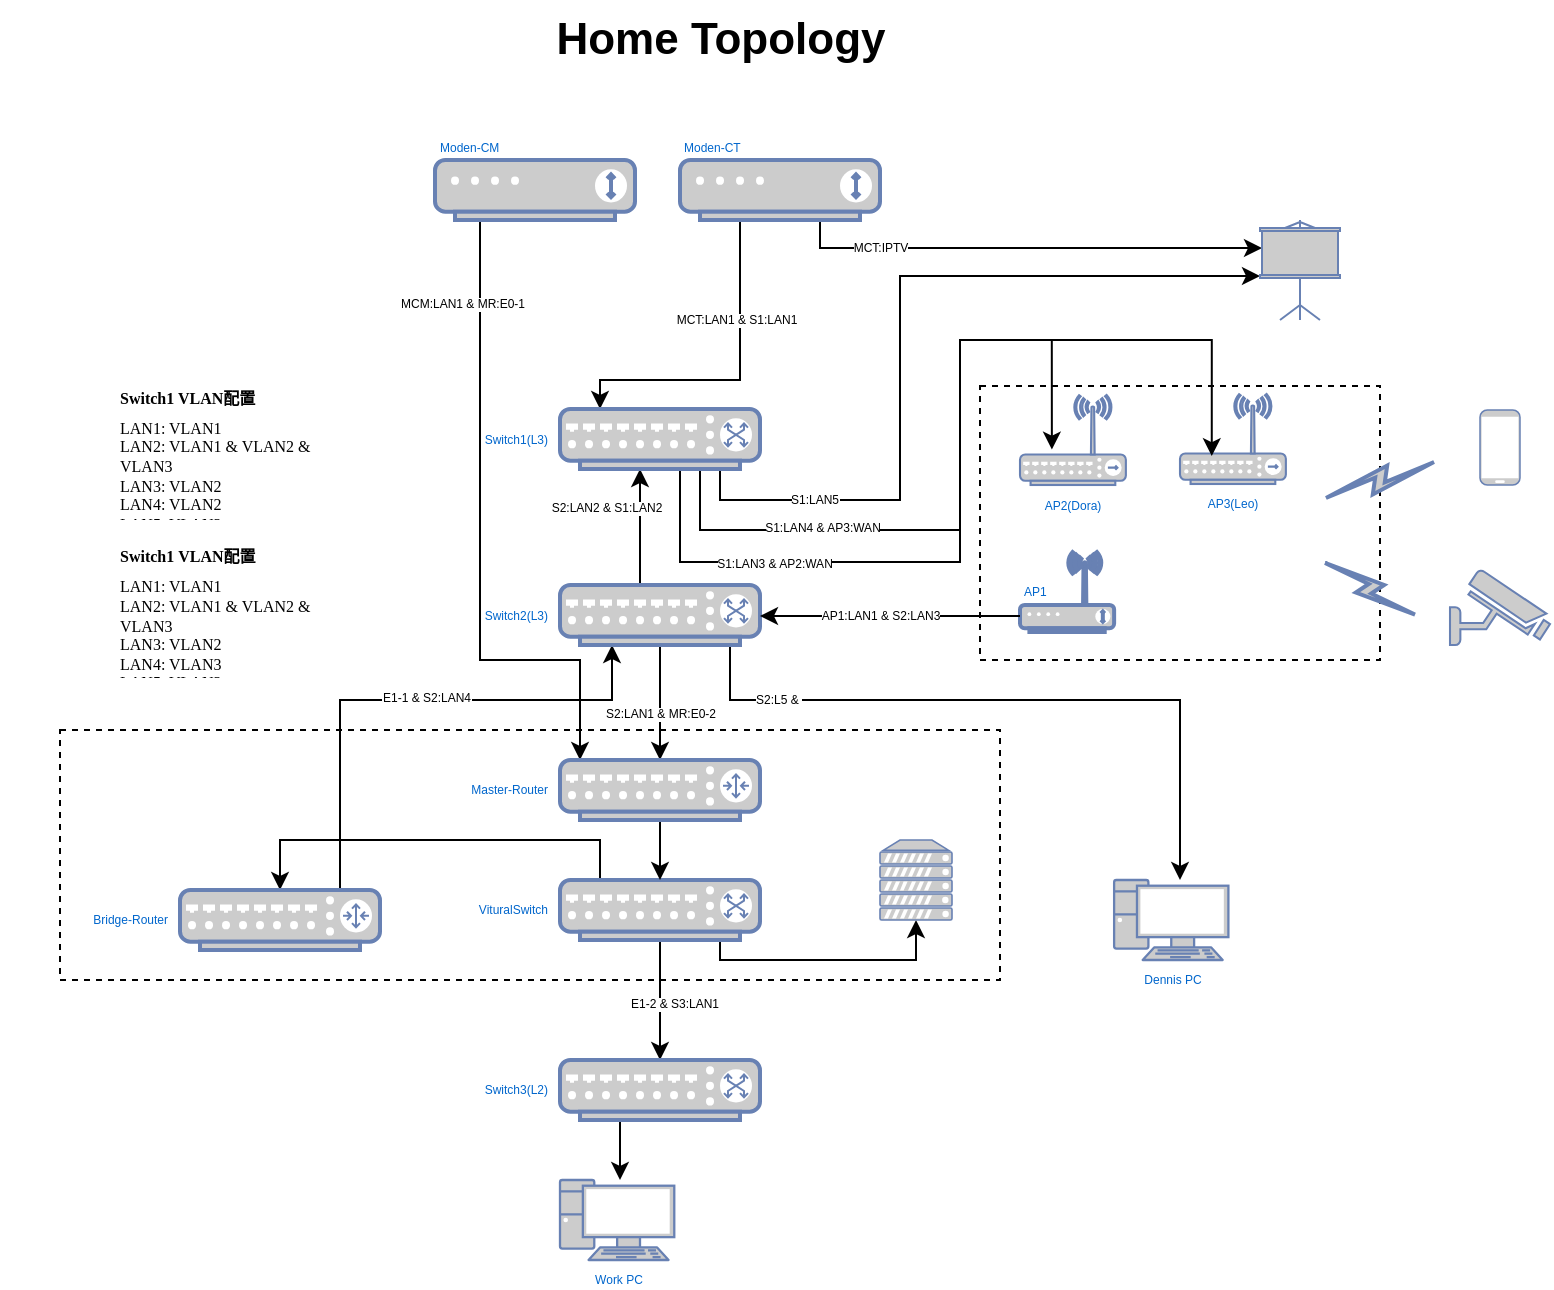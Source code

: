 <mxfile version="23.1.1" type="github">
  <diagram name="Page-1" id="197159a0-c6a4-9194-75a8-e4174976684c">
    <mxGraphModel dx="1195" dy="622" grid="1" gridSize="10" guides="1" tooltips="1" connect="1" arrows="1" fold="1" page="1" pageScale="1.5" pageWidth="1169" pageHeight="826" background="none" math="0" shadow="0">
      <root>
        <mxCell id="0" style=";html=1;" />
        <mxCell id="1" style=";html=1;" parent="0" />
        <mxCell id="6DIdfMdobOz-k1TR6Dgg-60" value="&lt;h1 style=&quot;font-size: 8px;&quot;&gt;&lt;span style=&quot;background-color: initial; font-size: 8px;&quot;&gt;Switch1&amp;nbsp;&lt;/span&gt;VLAN配置&lt;/h1&gt;&lt;div style=&quot;font-size: 8px;&quot;&gt;LAN1: VLAN1&lt;/div&gt;&lt;div style=&quot;font-size: 8px;&quot;&gt;LAN2: VLAN1 &amp;amp; VLAN2 &amp;amp; VLAN3&lt;/div&gt;&lt;div style=&quot;font-size: 8px;&quot;&gt;&lt;span style=&quot;background-color: initial; font-size: 8px;&quot;&gt;LAN3: VLAN2&lt;/span&gt;&lt;/div&gt;&lt;div style=&quot;font-size: 8px;&quot;&gt;LAN4: VLAN3&lt;/div&gt;&lt;div style=&quot;font-size: 8px;&quot;&gt;LAN5: VLAN3&lt;/div&gt;" style="text;html=1;strokeColor=none;fillColor=none;spacing=0;spacingTop=0;whiteSpace=wrap;overflow=hidden;rounded=0;fontSize=8;verticalAlign=bottom;fontStyle=0;fontFamily=Garamond;movable=1;resizable=1;rotatable=1;deletable=1;editable=1;locked=0;connectable=1;" vertex="1" parent="1">
          <mxGeometry x="330" y="308.75" width="118" height="70" as="geometry" />
        </mxCell>
        <mxCell id="6DIdfMdobOz-k1TR6Dgg-57" value="&lt;h1 style=&quot;font-size: 8px;&quot;&gt;&lt;span style=&quot;background-color: initial; font-size: 8px;&quot;&gt;Switch1 VLAN配置&lt;/span&gt;&lt;/h1&gt;&lt;div style=&quot;font-size: 8px;&quot;&gt;LAN1: VLAN1&lt;/div&gt;&lt;div style=&quot;font-size: 8px;&quot;&gt;LAN2: VLAN1 &amp;amp; VLAN2 &amp;amp; VLAN3&lt;br style=&quot;font-size: 8px;&quot;&gt;&lt;/div&gt;&lt;div style=&quot;font-size: 8px;&quot;&gt;LAN3: VLAN2&lt;/div&gt;&lt;div style=&quot;font-size: 8px;&quot;&gt;LAN4: VLAN2&lt;/div&gt;&lt;div style=&quot;font-size: 8px;&quot;&gt;LAN5: VLAN3&lt;br style=&quot;font-size: 8px;&quot;&gt;&lt;/div&gt;" style="text;html=1;strokeColor=none;fillColor=none;spacing=0;spacingTop=0;whiteSpace=wrap;overflow=hidden;rounded=0;fontSize=8;verticalAlign=middle;fontStyle=0;fontFamily=Garamond;movable=1;resizable=1;rotatable=1;deletable=1;editable=1;locked=0;connectable=1;" vertex="1" parent="1">
          <mxGeometry x="330" y="228.75" width="118" height="70" as="geometry" />
        </mxCell>
        <mxCell id="6DIdfMdobOz-k1TR6Dgg-89" value="" style="rounded=0;whiteSpace=wrap;html=1;textOpacity=0;dashed=1;movable=1;resizable=1;rotatable=1;deletable=1;editable=1;locked=0;connectable=1;fillColor=none;fontSize=6;" vertex="1" parent="1">
          <mxGeometry x="300" y="405" width="470" height="125" as="geometry" />
        </mxCell>
        <mxCell id="6DIdfMdobOz-k1TR6Dgg-81" value="" style="rounded=0;whiteSpace=wrap;html=1;textOpacity=0;dashed=1;movable=1;resizable=1;rotatable=1;deletable=1;editable=1;locked=0;connectable=1;fillColor=none;fontSize=6;" vertex="1" parent="1">
          <mxGeometry x="760" y="233" width="200" height="137" as="geometry" />
        </mxCell>
        <mxCell id="1257a543d1cacc4b-52" value="&lt;font style=&quot;font-size: 22px;&quot;&gt;Home Topology&lt;/font&gt;" style="text;strokeColor=none;fillColor=none;html=1;fontSize=6;fontStyle=1;verticalAlign=middle;align=center;" parent="1" vertex="1">
          <mxGeometry x="270" y="40" width="720" height="40" as="geometry" />
        </mxCell>
        <mxCell id="6DIdfMdobOz-k1TR6Dgg-40" value="" style="edgeStyle=orthogonalEdgeStyle;rounded=0;orthogonalLoop=1;jettySize=auto;html=1;fontSize=6;" edge="1" parent="1">
          <mxGeometry relative="1" as="geometry">
            <mxPoint x="661" y="144" as="sourcePoint" />
            <mxPoint x="901" y="164" as="targetPoint" />
            <Array as="points">
              <mxPoint x="680" y="144" />
              <mxPoint x="680" y="164" />
            </Array>
          </mxGeometry>
        </mxCell>
        <mxCell id="6DIdfMdobOz-k1TR6Dgg-41" value="MCT:IPTV" style="edgeLabel;html=1;align=center;verticalAlign=middle;resizable=0;points=[];fontSize=6;" vertex="1" connectable="0" parent="6DIdfMdobOz-k1TR6Dgg-40">
          <mxGeometry x="-0.147" y="-1" relative="1" as="geometry">
            <mxPoint x="-42" y="-1" as="offset" />
          </mxGeometry>
        </mxCell>
        <mxCell id="6DIdfMdobOz-k1TR6Dgg-48" style="edgeStyle=orthogonalEdgeStyle;rounded=0;orthogonalLoop=1;jettySize=auto;html=1;fontSize=6;" edge="1" parent="1" source="6DIdfMdobOz-k1TR6Dgg-1" target="6DIdfMdobOz-k1TR6Dgg-22">
          <mxGeometry relative="1" as="geometry">
            <Array as="points">
              <mxPoint x="640" y="230" />
              <mxPoint x="570" y="230" />
            </Array>
          </mxGeometry>
        </mxCell>
        <mxCell id="6DIdfMdobOz-k1TR6Dgg-49" value="MCT:LAN1 &amp;amp; S1:LAN1" style="edgeLabel;html=1;align=center;verticalAlign=middle;resizable=0;points=[];fontSize=6;" vertex="1" connectable="0" parent="6DIdfMdobOz-k1TR6Dgg-48">
          <mxGeometry x="0.397" y="1" relative="1" as="geometry">
            <mxPoint x="33" y="-31" as="offset" />
          </mxGeometry>
        </mxCell>
        <mxCell id="6DIdfMdobOz-k1TR6Dgg-1" value="Moden-CT" style="fontColor=#0066CC;verticalAlign=bottom;verticalLabelPosition=top;labelPosition=center;align=left;html=1;outlineConnect=0;fillColor=#CCCCCC;strokeColor=#6881B3;gradientColor=none;gradientDirection=north;strokeWidth=2;shape=mxgraph.networks.modem;fontSize=6;" vertex="1" parent="1">
          <mxGeometry x="610" y="120" width="100" height="30" as="geometry" />
        </mxCell>
        <mxCell id="6DIdfMdobOz-k1TR6Dgg-2" value="Work PC" style="fontColor=#0066CC;verticalAlign=top;verticalLabelPosition=bottom;labelPosition=center;align=center;html=1;outlineConnect=0;fillColor=#CCCCCC;strokeColor=#6881B3;gradientColor=none;gradientDirection=north;strokeWidth=2;shape=mxgraph.networks.pc;fontSize=6;" vertex="1" parent="1">
          <mxGeometry x="550" y="630" width="57.14" height="40" as="geometry" />
        </mxCell>
        <mxCell id="6DIdfMdobOz-k1TR6Dgg-10" value="" style="edgeStyle=orthogonalEdgeStyle;rounded=0;orthogonalLoop=1;jettySize=auto;html=1;fontSize=6;" edge="1" parent="1" source="6DIdfMdobOz-k1TR6Dgg-11" target="6DIdfMdobOz-k1TR6Dgg-6">
          <mxGeometry relative="1" as="geometry">
            <mxPoint x="870" y="620" as="sourcePoint" />
            <Array as="points">
              <mxPoint x="630" y="520" />
              <mxPoint x="728" y="520" />
            </Array>
          </mxGeometry>
        </mxCell>
        <mxCell id="6DIdfMdobOz-k1TR6Dgg-62" value="" style="edgeStyle=orthogonalEdgeStyle;rounded=0;orthogonalLoop=1;jettySize=auto;html=1;fontSize=6;startArrow=none;startFill=0;endArrow=classic;endFill=1;" edge="1" parent="1" source="6DIdfMdobOz-k1TR6Dgg-70" target="6DIdfMdobOz-k1TR6Dgg-69">
          <mxGeometry relative="1" as="geometry">
            <mxPoint x="620.029" y="360" as="sourcePoint" />
            <mxPoint x="620.029" y="402.5" as="targetPoint" />
            <Array as="points">
              <mxPoint x="600" y="400" />
              <mxPoint x="600" y="400" />
            </Array>
          </mxGeometry>
        </mxCell>
        <mxCell id="6DIdfMdobOz-k1TR6Dgg-64" value="S2:LAN1 &amp;amp; MR:E0-2" style="edgeLabel;html=1;align=center;verticalAlign=middle;resizable=0;points=[];fontSize=6;" vertex="1" connectable="0" parent="6DIdfMdobOz-k1TR6Dgg-62">
          <mxGeometry x="-0.099" y="1" relative="1" as="geometry">
            <mxPoint x="-1" y="8" as="offset" />
          </mxGeometry>
        </mxCell>
        <mxCell id="6DIdfMdobOz-k1TR6Dgg-67" style="edgeStyle=orthogonalEdgeStyle;rounded=0;orthogonalLoop=1;jettySize=auto;html=1;fontSize=6;" edge="1" parent="1" source="6DIdfMdobOz-k1TR6Dgg-71" target="6DIdfMdobOz-k1TR6Dgg-70">
          <mxGeometry relative="1" as="geometry">
            <mxPoint x="650" y="417.486" as="sourcePoint" />
            <Array as="points">
              <mxPoint x="440" y="390" />
              <mxPoint x="576" y="390" />
            </Array>
          </mxGeometry>
        </mxCell>
        <mxCell id="6DIdfMdobOz-k1TR6Dgg-104" value="E1-1 &amp;amp; S2:LAN4" style="edgeLabel;html=1;align=center;verticalAlign=middle;resizable=0;points=[];fontSize=6;" vertex="1" connectable="0" parent="6DIdfMdobOz-k1TR6Dgg-67">
          <mxGeometry x="-0.623" relative="1" as="geometry">
            <mxPoint x="43" y="-48" as="offset" />
          </mxGeometry>
        </mxCell>
        <mxCell id="6DIdfMdobOz-k1TR6Dgg-5" value="AP3(Leo)" style="fontColor=#0066CC;verticalAlign=top;verticalLabelPosition=bottom;labelPosition=center;align=center;html=1;outlineConnect=0;fillColor=#CCCCCC;strokeColor=#6881B3;gradientColor=none;gradientDirection=north;strokeWidth=2;shape=mxgraph.networks.wireless_hub;points=[[0.02,0.94,0,0,0],[0.3,0.69,0,0,0],[0.5,1,0,0,0],[0.55,0,0,0,0],[0.82,0,0,0,0],[0.98,0.94,0,0,0],[1,0.7,0,0,0]];fontSize=6;" vertex="1" parent="1">
          <mxGeometry x="860" y="237" width="52.94" height="45" as="geometry" />
        </mxCell>
        <mxCell id="6DIdfMdobOz-k1TR6Dgg-6" value="" style="fontColor=#0066CC;verticalAlign=top;verticalLabelPosition=bottom;labelPosition=center;align=center;html=1;outlineConnect=0;fillColor=#CCCCCC;strokeColor=#6881B3;gradientColor=none;gradientDirection=north;strokeWidth=2;shape=mxgraph.networks.server;fontSize=6;" vertex="1" parent="1">
          <mxGeometry x="710" y="460" width="36" height="40" as="geometry" />
        </mxCell>
        <mxCell id="6DIdfMdobOz-k1TR6Dgg-74" style="edgeStyle=orthogonalEdgeStyle;rounded=0;orthogonalLoop=1;jettySize=auto;html=1;fontSize=6;" edge="1" parent="1" source="6DIdfMdobOz-k1TR6Dgg-11" target="6DIdfMdobOz-k1TR6Dgg-71">
          <mxGeometry relative="1" as="geometry">
            <Array as="points">
              <mxPoint x="570" y="460" />
              <mxPoint x="410" y="460" />
            </Array>
          </mxGeometry>
        </mxCell>
        <mxCell id="6DIdfMdobOz-k1TR6Dgg-77" value="" style="edgeStyle=orthogonalEdgeStyle;rounded=0;orthogonalLoop=1;jettySize=auto;html=1;fontSize=6;" edge="1" parent="1" source="6DIdfMdobOz-k1TR6Dgg-11" target="6DIdfMdobOz-k1TR6Dgg-73">
          <mxGeometry relative="1" as="geometry" />
        </mxCell>
        <mxCell id="6DIdfMdobOz-k1TR6Dgg-91" value="E1-2 &amp;amp; S3:LAN1" style="edgeLabel;html=1;align=center;verticalAlign=middle;resizable=0;points=[];fontSize=6;" vertex="1" connectable="0" parent="6DIdfMdobOz-k1TR6Dgg-77">
          <mxGeometry x="0.393" y="1" relative="1" as="geometry">
            <mxPoint x="6" y="-10" as="offset" />
          </mxGeometry>
        </mxCell>
        <mxCell id="6DIdfMdobOz-k1TR6Dgg-11" value="VituralSwitch" style="fontColor=#0066CC;verticalAlign=middle;verticalLabelPosition=middle;labelPosition=left;align=right;html=1;outlineConnect=0;fillColor=#CCCCCC;strokeColor=#6881B3;gradientColor=none;gradientDirection=north;strokeWidth=2;shape=mxgraph.networks.switch;fontSize=6;spacingRight=5;" vertex="1" parent="1">
          <mxGeometry x="550" y="480" width="100" height="30" as="geometry" />
        </mxCell>
        <mxCell id="6DIdfMdobOz-k1TR6Dgg-16" value="Dennis PC" style="fontColor=#0066CC;verticalAlign=top;verticalLabelPosition=bottom;labelPosition=center;align=center;html=1;outlineConnect=0;fillColor=#CCCCCC;strokeColor=#6881B3;gradientColor=none;gradientDirection=north;strokeWidth=2;shape=mxgraph.networks.pc;fontSize=6;" vertex="1" parent="1">
          <mxGeometry x="827.06" y="480" width="57.14" height="40" as="geometry" />
        </mxCell>
        <mxCell id="6DIdfMdobOz-k1TR6Dgg-20" value="" style="fontColor=#0066CC;verticalAlign=top;verticalLabelPosition=bottom;labelPosition=center;align=center;html=1;outlineConnect=0;fillColor=#CCCCCC;strokeColor=#6881B3;gradientColor=none;gradientDirection=north;strokeWidth=2;shape=mxgraph.networks.mobile;fontSize=6;" vertex="1" parent="1">
          <mxGeometry x="1010" y="245" width="20" height="37.5" as="geometry" />
        </mxCell>
        <mxCell id="6DIdfMdobOz-k1TR6Dgg-33" style="edgeStyle=orthogonalEdgeStyle;rounded=0;orthogonalLoop=1;jettySize=auto;html=1;entryX=0.32;entryY=0.69;entryDx=0;entryDy=0;entryPerimeter=0;fontSize=6;" edge="1" parent="1">
          <mxGeometry relative="1" as="geometry">
            <mxPoint x="610" y="270.75" as="sourcePoint" />
            <mxPoint x="795.941" y="264.8" as="targetPoint" />
            <Array as="points">
              <mxPoint x="610" y="321" />
              <mxPoint x="750" y="321" />
              <mxPoint x="750" y="210" />
              <mxPoint x="796" y="210" />
            </Array>
          </mxGeometry>
        </mxCell>
        <mxCell id="6DIdfMdobOz-k1TR6Dgg-38" value="S1:LAN3 &amp;amp; AP2:WAN" style="edgeLabel;html=1;align=center;verticalAlign=middle;resizable=0;points=[];fontSize=6;" vertex="1" connectable="0" parent="6DIdfMdobOz-k1TR6Dgg-33">
          <mxGeometry x="0.721" y="1" relative="1" as="geometry">
            <mxPoint x="-138" y="113" as="offset" />
          </mxGeometry>
        </mxCell>
        <mxCell id="6DIdfMdobOz-k1TR6Dgg-34" style="edgeStyle=orthogonalEdgeStyle;rounded=0;orthogonalLoop=1;jettySize=auto;html=1;entryX=0.3;entryY=0.69;entryDx=0;entryDy=0;entryPerimeter=0;fontSize=6;" edge="1" parent="1" source="6DIdfMdobOz-k1TR6Dgg-22" target="6DIdfMdobOz-k1TR6Dgg-5">
          <mxGeometry relative="1" as="geometry">
            <Array as="points">
              <mxPoint x="620" y="305" />
              <mxPoint x="750" y="305" />
              <mxPoint x="750" y="210" />
              <mxPoint x="876" y="210" />
            </Array>
          </mxGeometry>
        </mxCell>
        <mxCell id="6DIdfMdobOz-k1TR6Dgg-39" value="S1:LAN4 &amp;amp; AP3:WAN" style="edgeLabel;html=1;align=center;verticalAlign=middle;resizable=0;points=[];fontSize=6;" vertex="1" connectable="0" parent="6DIdfMdobOz-k1TR6Dgg-34">
          <mxGeometry x="0.8" relative="1" as="geometry">
            <mxPoint x="-195" y="80" as="offset" />
          </mxGeometry>
        </mxCell>
        <mxCell id="6DIdfMdobOz-k1TR6Dgg-50" value="" style="edgeStyle=orthogonalEdgeStyle;rounded=0;orthogonalLoop=1;jettySize=auto;html=1;startArrow=classic;startFill=1;endArrow=none;endFill=0;fontSize=6;" edge="1" parent="1" source="6DIdfMdobOz-k1TR6Dgg-22" target="6DIdfMdobOz-k1TR6Dgg-70">
          <mxGeometry relative="1" as="geometry">
            <mxPoint x="570.029" y="330" as="targetPoint" />
            <Array as="points">
              <mxPoint x="590" y="320" />
              <mxPoint x="590" y="320" />
            </Array>
          </mxGeometry>
        </mxCell>
        <mxCell id="6DIdfMdobOz-k1TR6Dgg-54" value="S2:LAN2 &amp;amp; S1:LAN2" style="edgeLabel;html=1;align=center;verticalAlign=middle;resizable=0;points=[];fontSize=6;" vertex="1" connectable="0" parent="6DIdfMdobOz-k1TR6Dgg-50">
          <mxGeometry x="-0.043" y="1" relative="1" as="geometry">
            <mxPoint x="-18" y="-9" as="offset" />
          </mxGeometry>
        </mxCell>
        <mxCell id="6DIdfMdobOz-k1TR6Dgg-101" style="edgeStyle=orthogonalEdgeStyle;rounded=0;orthogonalLoop=1;jettySize=auto;html=1;entryX=0;entryY=0.56;entryDx=0;entryDy=0;entryPerimeter=0;" edge="1" parent="1" source="6DIdfMdobOz-k1TR6Dgg-22" target="6DIdfMdobOz-k1TR6Dgg-25">
          <mxGeometry relative="1" as="geometry">
            <Array as="points">
              <mxPoint x="630" y="290" />
              <mxPoint x="720" y="290" />
              <mxPoint x="720" y="178" />
            </Array>
          </mxGeometry>
        </mxCell>
        <mxCell id="6DIdfMdobOz-k1TR6Dgg-103" value="S1:LAN5" style="edgeLabel;html=1;align=center;verticalAlign=middle;resizable=0;points=[];fontSize=6;" vertex="1" connectable="0" parent="6DIdfMdobOz-k1TR6Dgg-101">
          <mxGeometry x="-0.685" relative="1" as="geometry">
            <mxPoint as="offset" />
          </mxGeometry>
        </mxCell>
        <mxCell id="6DIdfMdobOz-k1TR6Dgg-22" value="Switch1(L3)" style="fontColor=#0066CC;verticalAlign=middle;verticalLabelPosition=middle;labelPosition=left;align=right;html=1;outlineConnect=0;fillColor=#CCCCCC;strokeColor=#6881B3;gradientColor=none;gradientDirection=north;strokeWidth=2;shape=mxgraph.networks.switch;fontSize=6;spacingLeft=0;spacingRight=5;" vertex="1" parent="1">
          <mxGeometry x="550" y="244.5" width="100" height="30" as="geometry" />
        </mxCell>
        <mxCell id="6DIdfMdobOz-k1TR6Dgg-24" value="" style="fontColor=#0066CC;verticalAlign=top;verticalLabelPosition=bottom;labelPosition=center;align=center;html=1;outlineConnect=0;fillColor=#CCCCCC;strokeColor=#6881B3;gradientColor=none;gradientDirection=north;strokeWidth=2;shape=mxgraph.networks.security_camera;fontSize=6;" vertex="1" parent="1">
          <mxGeometry x="995" y="325" width="50" height="37.5" as="geometry" />
        </mxCell>
        <mxCell id="6DIdfMdobOz-k1TR6Dgg-25" value="" style="fontColor=#0066CC;verticalAlign=top;verticalLabelPosition=bottom;labelPosition=center;align=center;html=1;outlineConnect=0;fillColor=#CCCCCC;strokeColor=#6881B3;gradientColor=none;gradientDirection=north;strokeWidth=2;shape=mxgraph.networks.video_projector_screen;fontSize=6;" vertex="1" parent="1">
          <mxGeometry x="900" y="150" width="40" height="50" as="geometry" />
        </mxCell>
        <mxCell id="6DIdfMdobOz-k1TR6Dgg-30" value="AP2(Dora)" style="fontColor=#0066CC;verticalAlign=top;verticalLabelPosition=bottom;labelPosition=center;align=center;html=1;outlineConnect=0;fillColor=#CCCCCC;strokeColor=#6881B3;gradientColor=none;gradientDirection=north;strokeWidth=2;shape=mxgraph.networks.wireless_hub;points=[[0,0.7,0,0,0],[0.02,0.94,0,0,0],[0.32,0.69,0,0,0],[0.5,1,0,0,0],[0.55,0,0,0,0],[0.82,0,0,0,0],[0.98,0.94,0,0,0],[1,0.7,0,0,0]];fontSize=6;" vertex="1" parent="1">
          <mxGeometry x="780" y="237.5" width="52.94" height="45" as="geometry" />
        </mxCell>
        <mxCell id="6DIdfMdobOz-k1TR6Dgg-86" style="edgeStyle=orthogonalEdgeStyle;rounded=0;orthogonalLoop=1;jettySize=auto;html=1;fontSize=6;" edge="1" parent="1" source="6DIdfMdobOz-k1TR6Dgg-70" target="6DIdfMdobOz-k1TR6Dgg-16">
          <mxGeometry relative="1" as="geometry">
            <mxPoint x="860" y="480" as="targetPoint" />
            <Array as="points">
              <mxPoint x="635" y="390" />
              <mxPoint x="860" y="390" />
            </Array>
          </mxGeometry>
        </mxCell>
        <mxCell id="6DIdfMdobOz-k1TR6Dgg-105" value="S2:L5 &amp;amp;&amp;nbsp;" style="edgeLabel;html=1;align=center;verticalAlign=middle;resizable=0;points=[];fontSize=6;" vertex="1" connectable="0" parent="6DIdfMdobOz-k1TR6Dgg-86">
          <mxGeometry x="0.082" relative="1" as="geometry">
            <mxPoint x="-134" as="offset" />
          </mxGeometry>
        </mxCell>
        <mxCell id="6DIdfMdobOz-k1TR6Dgg-31" value="AP1" style="fontColor=#0066CC;verticalAlign=middle;verticalLabelPosition=middle;labelPosition=center;align=left;html=1;outlineConnect=0;fillColor=#CCCCCC;strokeColor=#6881B3;gradientColor=none;gradientDirection=north;strokeWidth=2;shape=mxgraph.networks.wireless_modem;spacingRight=5;spacingBottom=0;spacingTop=0;fontSize=6;points=[[0.35,0.66,0,0,0]];" vertex="1" parent="1">
          <mxGeometry x="780" y="316" width="47.06" height="40" as="geometry" />
        </mxCell>
        <mxCell id="6DIdfMdobOz-k1TR6Dgg-46" style="edgeStyle=orthogonalEdgeStyle;rounded=0;orthogonalLoop=1;jettySize=auto;html=1;fontSize=6;" edge="1" parent="1" source="6DIdfMdobOz-k1TR6Dgg-43" target="6DIdfMdobOz-k1TR6Dgg-69">
          <mxGeometry relative="1" as="geometry">
            <Array as="points">
              <mxPoint x="510" y="370" />
              <mxPoint x="560" y="370" />
            </Array>
          </mxGeometry>
        </mxCell>
        <mxCell id="6DIdfMdobOz-k1TR6Dgg-47" value="MCM:LAN1 &lt;font style=&quot;border-color: var(--border-color);&quot;&gt;&amp;amp; MR:&lt;/font&gt;E0-1" style="edgeLabel;html=1;align=center;verticalAlign=middle;resizable=0;points=[];fontSize=6;" vertex="1" connectable="0" parent="6DIdfMdobOz-k1TR6Dgg-46">
          <mxGeometry x="0.345" relative="1" as="geometry">
            <mxPoint x="-9" y="-173" as="offset" />
          </mxGeometry>
        </mxCell>
        <mxCell id="6DIdfMdobOz-k1TR6Dgg-43" value="Moden-CM" style="fontColor=#0066CC;verticalAlign=bottom;verticalLabelPosition=top;labelPosition=center;align=left;html=1;outlineConnect=0;fillColor=#CCCCCC;strokeColor=#6881B3;gradientColor=none;gradientDirection=north;strokeWidth=2;shape=mxgraph.networks.modem;fontSize=6;" vertex="1" parent="1">
          <mxGeometry x="487.5" y="120" width="100" height="30" as="geometry" />
        </mxCell>
        <mxCell id="6DIdfMdobOz-k1TR6Dgg-72" value="" style="edgeStyle=orthogonalEdgeStyle;rounded=0;orthogonalLoop=1;jettySize=auto;html=1;fontSize=6;" edge="1" parent="1" source="6DIdfMdobOz-k1TR6Dgg-69" target="6DIdfMdobOz-k1TR6Dgg-11">
          <mxGeometry relative="1" as="geometry">
            <Array as="points">
              <mxPoint x="620" y="450" />
              <mxPoint x="620" y="450" />
            </Array>
          </mxGeometry>
        </mxCell>
        <mxCell id="6DIdfMdobOz-k1TR6Dgg-69" value="Master-Router" style="fontColor=#0066CC;verticalAlign=middle;verticalLabelPosition=middle;labelPosition=left;align=right;html=1;outlineConnect=0;fillColor=#CCCCCC;strokeColor=#6881B3;gradientColor=none;gradientDirection=north;strokeWidth=2;shape=mxgraph.networks.router;fontSize=6;spacingRight=5;" vertex="1" parent="1">
          <mxGeometry x="550" y="420" width="100" height="30" as="geometry" />
        </mxCell>
        <mxCell id="6DIdfMdobOz-k1TR6Dgg-70" value="Switch2(L3)" style="fontColor=#0066CC;verticalAlign=middle;verticalLabelPosition=middle;labelPosition=left;align=right;html=1;outlineConnect=0;fillColor=#CCCCCC;strokeColor=#6881B3;gradientColor=none;gradientDirection=north;strokeWidth=2;shape=mxgraph.networks.switch;fontSize=6;spacingRight=5;" vertex="1" parent="1">
          <mxGeometry x="550" y="332.5" width="100" height="30" as="geometry" />
        </mxCell>
        <mxCell id="6DIdfMdobOz-k1TR6Dgg-71" value="Bridge-Router" style="fontColor=#0066CC;verticalAlign=middle;verticalLabelPosition=middle;labelPosition=left;align=right;html=1;outlineConnect=0;fillColor=#CCCCCC;strokeColor=#6881B3;gradientColor=none;gradientDirection=north;strokeWidth=2;shape=mxgraph.networks.router;fontSize=6;spacingRight=5;" vertex="1" parent="1">
          <mxGeometry x="360" y="485" width="100" height="30" as="geometry" />
        </mxCell>
        <mxCell id="6DIdfMdobOz-k1TR6Dgg-85" style="edgeStyle=orthogonalEdgeStyle;rounded=0;orthogonalLoop=1;jettySize=auto;html=1;fontSize=6;" edge="1" parent="1" source="6DIdfMdobOz-k1TR6Dgg-73" target="6DIdfMdobOz-k1TR6Dgg-2">
          <mxGeometry relative="1" as="geometry">
            <Array as="points">
              <mxPoint x="580" y="610" />
              <mxPoint x="580" y="610" />
            </Array>
          </mxGeometry>
        </mxCell>
        <mxCell id="6DIdfMdobOz-k1TR6Dgg-73" value="Switch3(L2)" style="fontColor=#0066CC;verticalAlign=middle;verticalLabelPosition=middle;labelPosition=left;align=right;html=1;outlineConnect=0;fillColor=#CCCCCC;strokeColor=#6881B3;gradientColor=none;gradientDirection=north;strokeWidth=2;shape=mxgraph.networks.switch;fontSize=6;spacingRight=5;" vertex="1" parent="1">
          <mxGeometry x="550" y="570" width="100" height="30" as="geometry" />
        </mxCell>
        <mxCell id="6DIdfMdobOz-k1TR6Dgg-75" value="" style="edgeStyle=orthogonalEdgeStyle;rounded=0;orthogonalLoop=1;jettySize=auto;html=1;fontSize=6;" edge="1" parent="1" source="6DIdfMdobOz-k1TR6Dgg-31" target="6DIdfMdobOz-k1TR6Dgg-70">
          <mxGeometry relative="1" as="geometry">
            <mxPoint x="955" y="556" as="sourcePoint" />
            <mxPoint x="650" y="345" as="targetPoint" />
            <Array as="points">
              <mxPoint x="746" y="348" />
              <mxPoint x="746" y="348" />
            </Array>
          </mxGeometry>
        </mxCell>
        <mxCell id="6DIdfMdobOz-k1TR6Dgg-76" value="AP1:LAN1&amp;nbsp;&amp;amp; S2:LAN3" style="edgeLabel;html=1;align=center;verticalAlign=middle;resizable=0;points=[];fontSize=6;" vertex="1" connectable="0" parent="6DIdfMdobOz-k1TR6Dgg-75">
          <mxGeometry x="-0.524" relative="1" as="geometry">
            <mxPoint x="-39" as="offset" />
          </mxGeometry>
        </mxCell>
        <mxCell id="6DIdfMdobOz-k1TR6Dgg-83" value="" style="html=1;outlineConnect=0;fillColor=#CCCCCC;strokeColor=#6881B3;gradientColor=none;gradientDirection=north;strokeWidth=2;shape=mxgraph.networks.comm_link_edge;html=1;rounded=0;fontSize=6;" edge="1" parent="1">
          <mxGeometry width="100" height="100" relative="1" as="geometry">
            <mxPoint x="990" y="270" as="sourcePoint" />
            <mxPoint x="930" y="290" as="targetPoint" />
            <Array as="points">
              <mxPoint x="960" y="260" />
            </Array>
          </mxGeometry>
        </mxCell>
        <mxCell id="6DIdfMdobOz-k1TR6Dgg-84" value="" style="html=1;outlineConnect=0;fillColor=#CCCCCC;strokeColor=#6881B3;gradientColor=none;gradientDirection=north;strokeWidth=2;shape=mxgraph.networks.comm_link_edge;html=1;rounded=0;fontSize=6;" edge="1" parent="1">
          <mxGeometry width="100" height="100" relative="1" as="geometry">
            <mxPoint x="980" y="348.75" as="sourcePoint" />
            <mxPoint x="930" y="320" as="targetPoint" />
            <Array as="points">
              <mxPoint x="950" y="348.75" />
            </Array>
          </mxGeometry>
        </mxCell>
      </root>
    </mxGraphModel>
  </diagram>
</mxfile>

